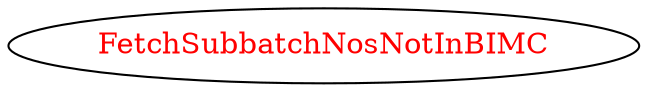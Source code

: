 digraph dependencyGraph {
 concentrate=true;
 ranksep="2.0";
 rankdir="LR"; 
 splines="ortho";
"FetchSubbatchNosNotInBIMC" [fontcolor="red"];
}